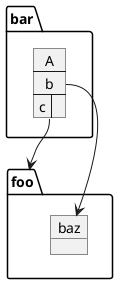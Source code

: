 
'https://plantuml.com/state-diagram
@startuml
package foo {
    object baz
}

package bar {
    map A {
        b *-> foo.baz
        c =>
    }
}

A::c --> foo
@enduml

